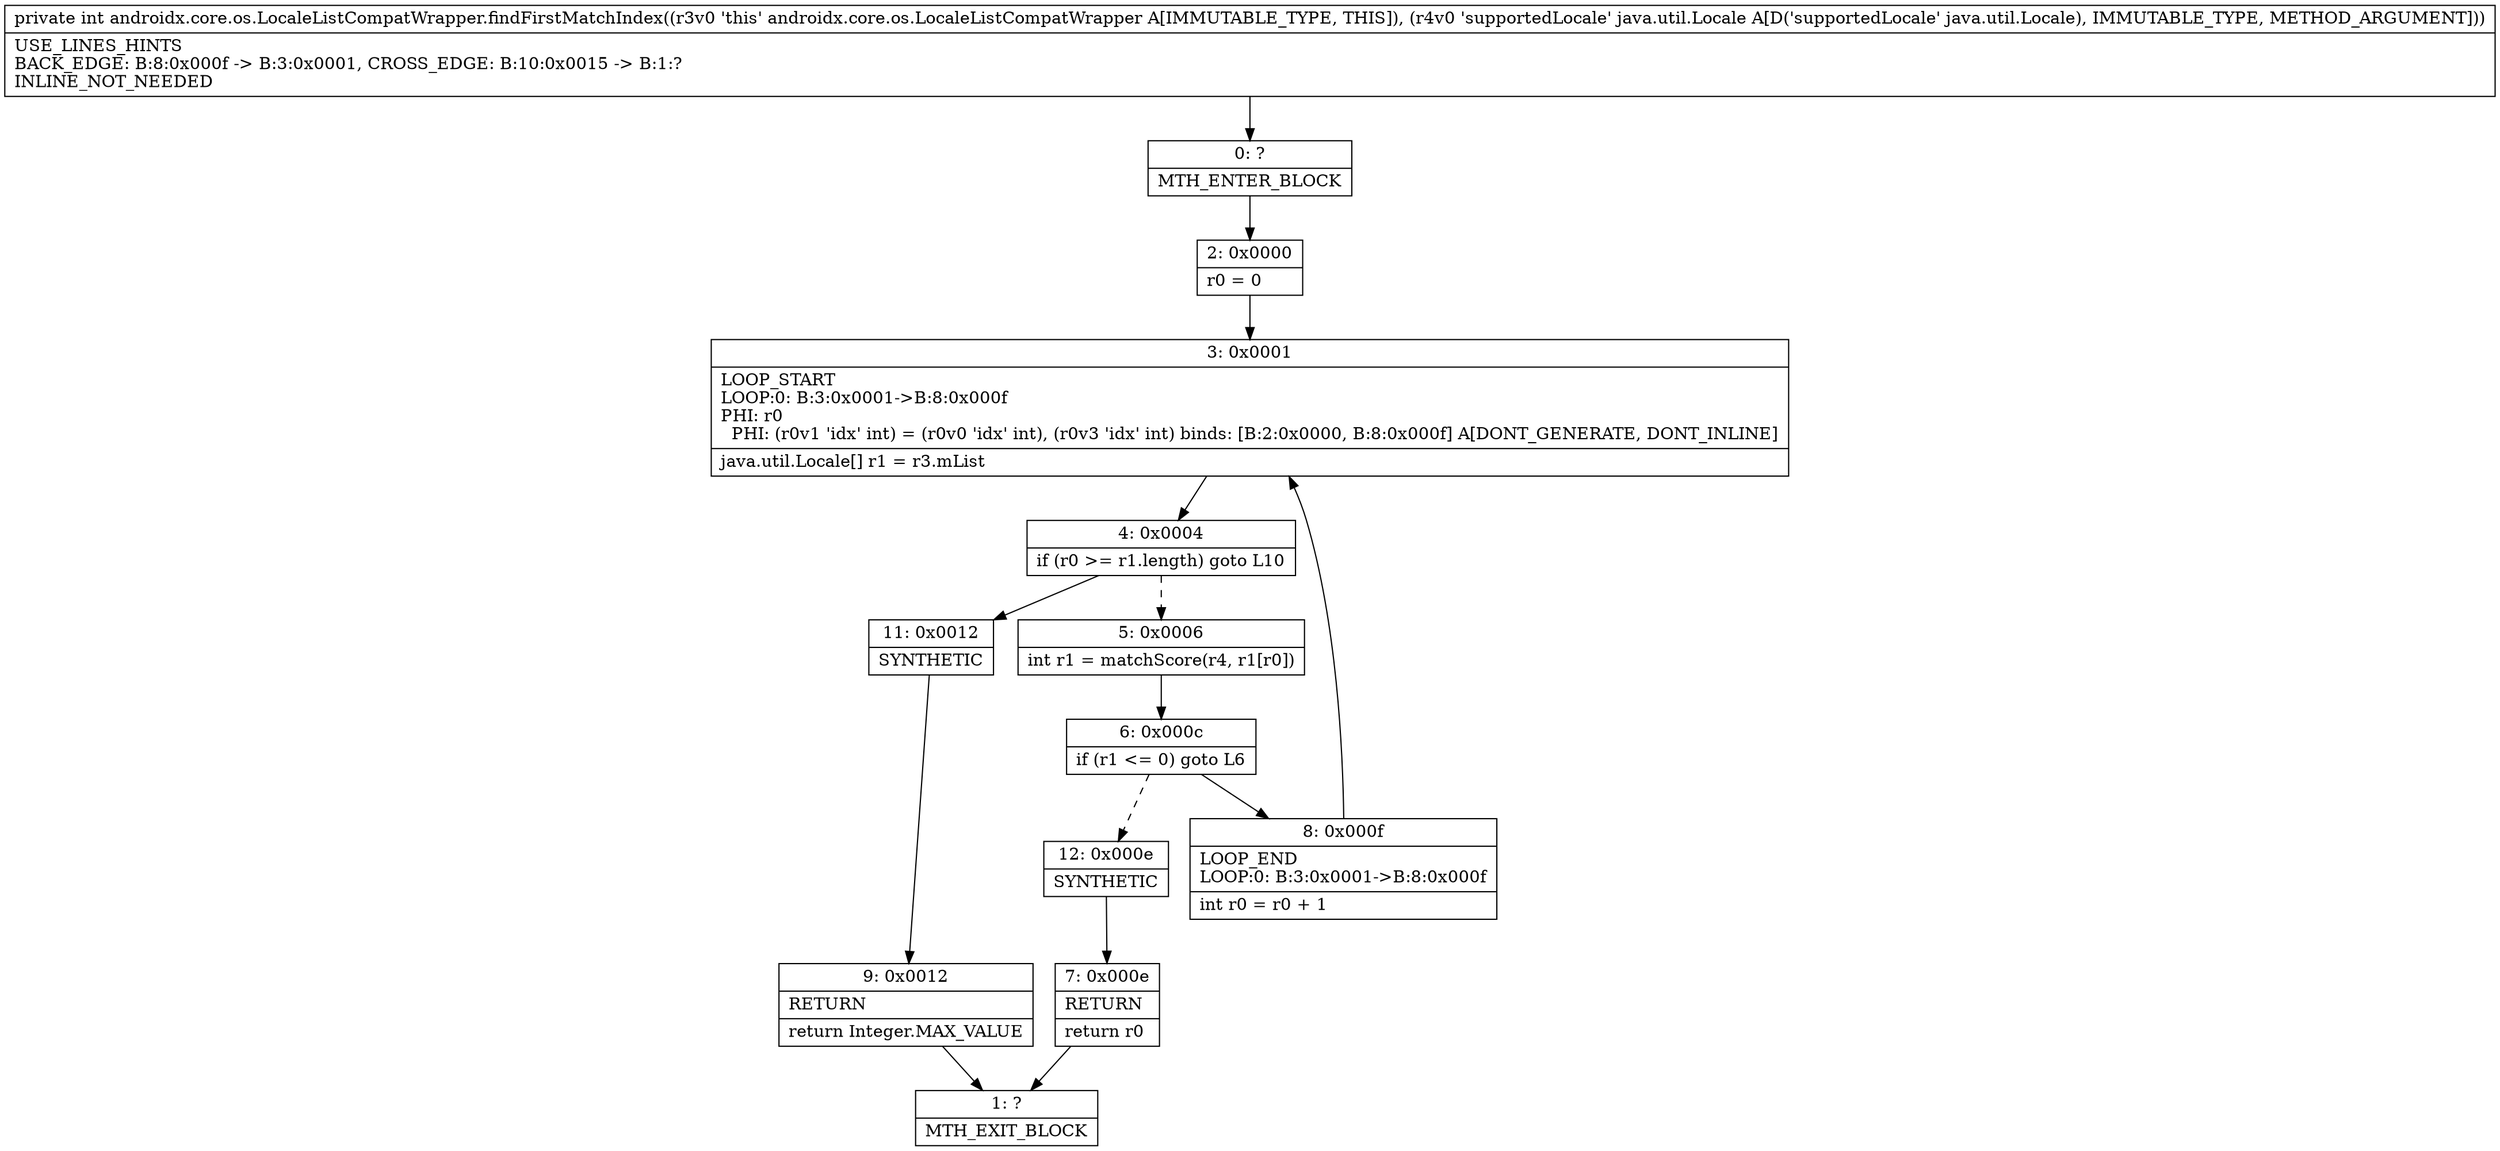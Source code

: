 digraph "CFG forandroidx.core.os.LocaleListCompatWrapper.findFirstMatchIndex(Ljava\/util\/Locale;)I" {
Node_0 [shape=record,label="{0\:\ ?|MTH_ENTER_BLOCK\l}"];
Node_2 [shape=record,label="{2\:\ 0x0000|r0 = 0\l}"];
Node_3 [shape=record,label="{3\:\ 0x0001|LOOP_START\lLOOP:0: B:3:0x0001\-\>B:8:0x000f\lPHI: r0 \l  PHI: (r0v1 'idx' int) = (r0v0 'idx' int), (r0v3 'idx' int) binds: [B:2:0x0000, B:8:0x000f] A[DONT_GENERATE, DONT_INLINE]\l|java.util.Locale[] r1 = r3.mList\l}"];
Node_4 [shape=record,label="{4\:\ 0x0004|if (r0 \>= r1.length) goto L10\l}"];
Node_5 [shape=record,label="{5\:\ 0x0006|int r1 = matchScore(r4, r1[r0])\l}"];
Node_6 [shape=record,label="{6\:\ 0x000c|if (r1 \<= 0) goto L6\l}"];
Node_8 [shape=record,label="{8\:\ 0x000f|LOOP_END\lLOOP:0: B:3:0x0001\-\>B:8:0x000f\l|int r0 = r0 + 1\l}"];
Node_12 [shape=record,label="{12\:\ 0x000e|SYNTHETIC\l}"];
Node_7 [shape=record,label="{7\:\ 0x000e|RETURN\l|return r0\l}"];
Node_1 [shape=record,label="{1\:\ ?|MTH_EXIT_BLOCK\l}"];
Node_11 [shape=record,label="{11\:\ 0x0012|SYNTHETIC\l}"];
Node_9 [shape=record,label="{9\:\ 0x0012|RETURN\l|return Integer.MAX_VALUE\l}"];
MethodNode[shape=record,label="{private int androidx.core.os.LocaleListCompatWrapper.findFirstMatchIndex((r3v0 'this' androidx.core.os.LocaleListCompatWrapper A[IMMUTABLE_TYPE, THIS]), (r4v0 'supportedLocale' java.util.Locale A[D('supportedLocale' java.util.Locale), IMMUTABLE_TYPE, METHOD_ARGUMENT]))  | USE_LINES_HINTS\lBACK_EDGE: B:8:0x000f \-\> B:3:0x0001, CROSS_EDGE: B:10:0x0015 \-\> B:1:?\lINLINE_NOT_NEEDED\l}"];
MethodNode -> Node_0;Node_0 -> Node_2;
Node_2 -> Node_3;
Node_3 -> Node_4;
Node_4 -> Node_5[style=dashed];
Node_4 -> Node_11;
Node_5 -> Node_6;
Node_6 -> Node_8;
Node_6 -> Node_12[style=dashed];
Node_8 -> Node_3;
Node_12 -> Node_7;
Node_7 -> Node_1;
Node_11 -> Node_9;
Node_9 -> Node_1;
}

